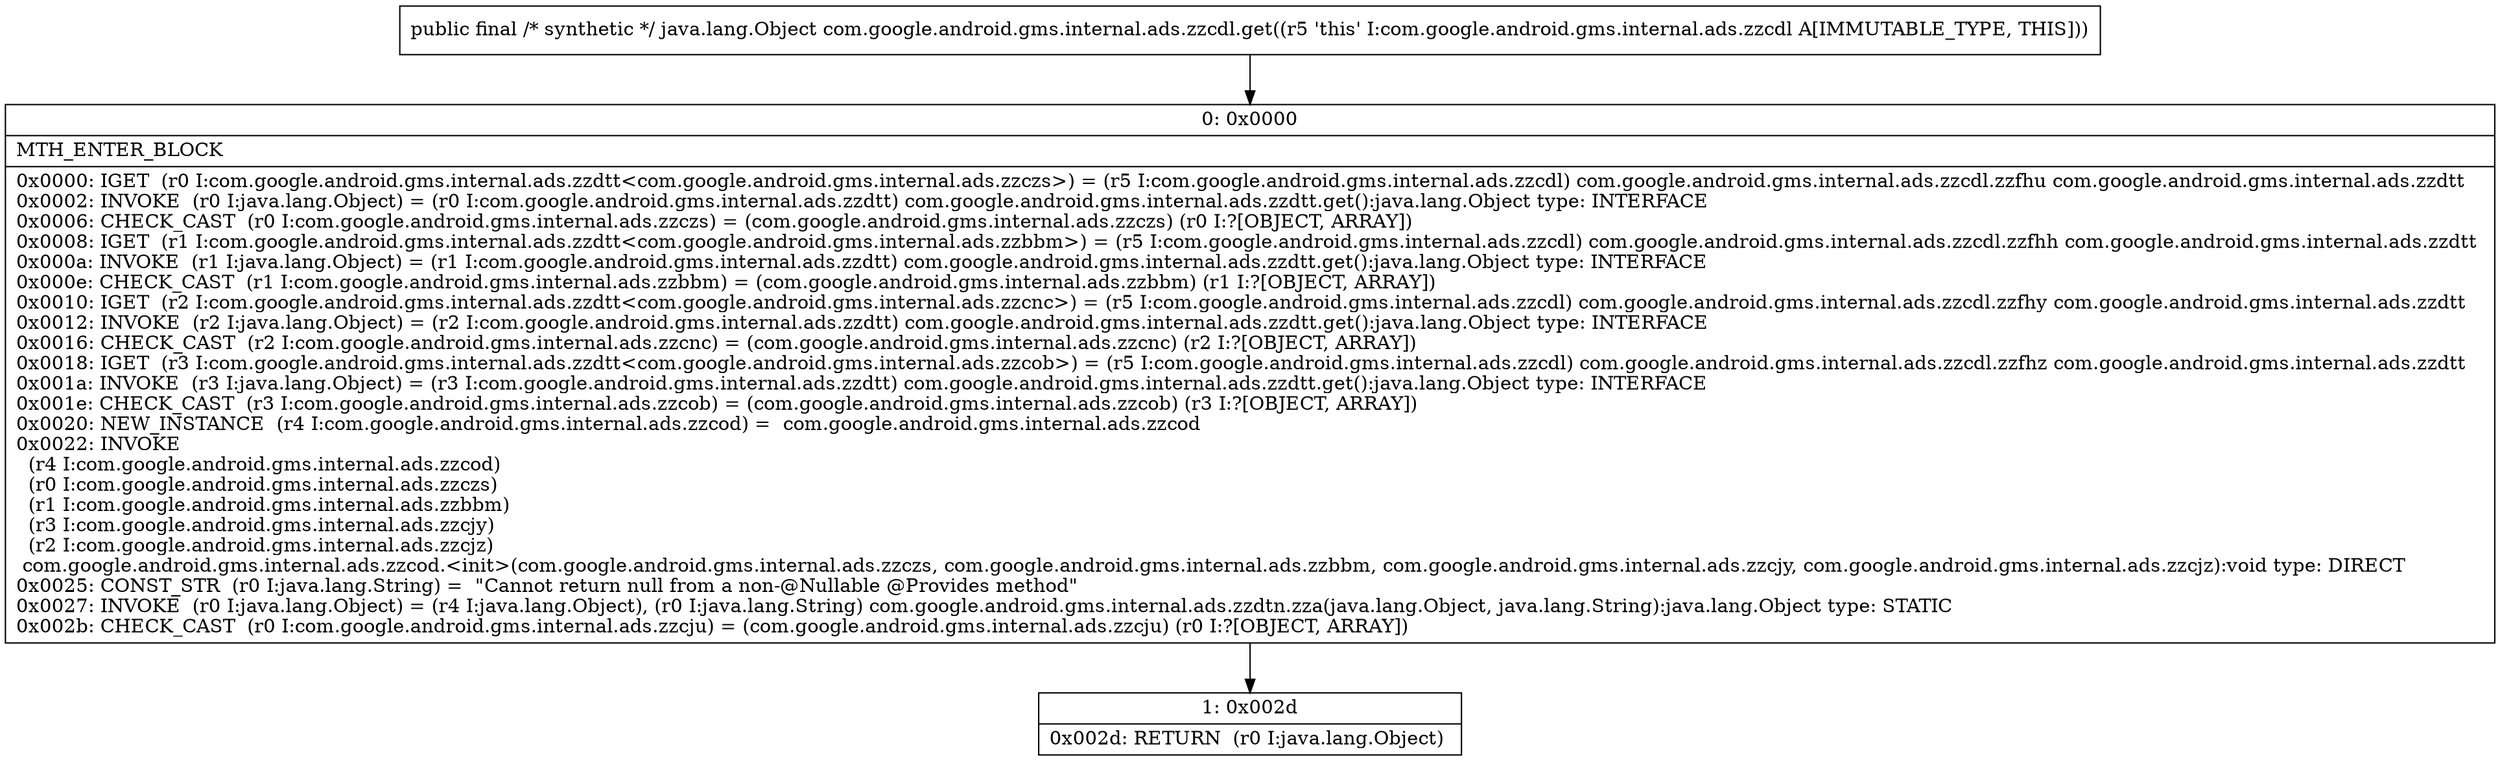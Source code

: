 digraph "CFG forcom.google.android.gms.internal.ads.zzcdl.get()Ljava\/lang\/Object;" {
Node_0 [shape=record,label="{0\:\ 0x0000|MTH_ENTER_BLOCK\l|0x0000: IGET  (r0 I:com.google.android.gms.internal.ads.zzdtt\<com.google.android.gms.internal.ads.zzczs\>) = (r5 I:com.google.android.gms.internal.ads.zzcdl) com.google.android.gms.internal.ads.zzcdl.zzfhu com.google.android.gms.internal.ads.zzdtt \l0x0002: INVOKE  (r0 I:java.lang.Object) = (r0 I:com.google.android.gms.internal.ads.zzdtt) com.google.android.gms.internal.ads.zzdtt.get():java.lang.Object type: INTERFACE \l0x0006: CHECK_CAST  (r0 I:com.google.android.gms.internal.ads.zzczs) = (com.google.android.gms.internal.ads.zzczs) (r0 I:?[OBJECT, ARRAY]) \l0x0008: IGET  (r1 I:com.google.android.gms.internal.ads.zzdtt\<com.google.android.gms.internal.ads.zzbbm\>) = (r5 I:com.google.android.gms.internal.ads.zzcdl) com.google.android.gms.internal.ads.zzcdl.zzfhh com.google.android.gms.internal.ads.zzdtt \l0x000a: INVOKE  (r1 I:java.lang.Object) = (r1 I:com.google.android.gms.internal.ads.zzdtt) com.google.android.gms.internal.ads.zzdtt.get():java.lang.Object type: INTERFACE \l0x000e: CHECK_CAST  (r1 I:com.google.android.gms.internal.ads.zzbbm) = (com.google.android.gms.internal.ads.zzbbm) (r1 I:?[OBJECT, ARRAY]) \l0x0010: IGET  (r2 I:com.google.android.gms.internal.ads.zzdtt\<com.google.android.gms.internal.ads.zzcnc\>) = (r5 I:com.google.android.gms.internal.ads.zzcdl) com.google.android.gms.internal.ads.zzcdl.zzfhy com.google.android.gms.internal.ads.zzdtt \l0x0012: INVOKE  (r2 I:java.lang.Object) = (r2 I:com.google.android.gms.internal.ads.zzdtt) com.google.android.gms.internal.ads.zzdtt.get():java.lang.Object type: INTERFACE \l0x0016: CHECK_CAST  (r2 I:com.google.android.gms.internal.ads.zzcnc) = (com.google.android.gms.internal.ads.zzcnc) (r2 I:?[OBJECT, ARRAY]) \l0x0018: IGET  (r3 I:com.google.android.gms.internal.ads.zzdtt\<com.google.android.gms.internal.ads.zzcob\>) = (r5 I:com.google.android.gms.internal.ads.zzcdl) com.google.android.gms.internal.ads.zzcdl.zzfhz com.google.android.gms.internal.ads.zzdtt \l0x001a: INVOKE  (r3 I:java.lang.Object) = (r3 I:com.google.android.gms.internal.ads.zzdtt) com.google.android.gms.internal.ads.zzdtt.get():java.lang.Object type: INTERFACE \l0x001e: CHECK_CAST  (r3 I:com.google.android.gms.internal.ads.zzcob) = (com.google.android.gms.internal.ads.zzcob) (r3 I:?[OBJECT, ARRAY]) \l0x0020: NEW_INSTANCE  (r4 I:com.google.android.gms.internal.ads.zzcod) =  com.google.android.gms.internal.ads.zzcod \l0x0022: INVOKE  \l  (r4 I:com.google.android.gms.internal.ads.zzcod)\l  (r0 I:com.google.android.gms.internal.ads.zzczs)\l  (r1 I:com.google.android.gms.internal.ads.zzbbm)\l  (r3 I:com.google.android.gms.internal.ads.zzcjy)\l  (r2 I:com.google.android.gms.internal.ads.zzcjz)\l com.google.android.gms.internal.ads.zzcod.\<init\>(com.google.android.gms.internal.ads.zzczs, com.google.android.gms.internal.ads.zzbbm, com.google.android.gms.internal.ads.zzcjy, com.google.android.gms.internal.ads.zzcjz):void type: DIRECT \l0x0025: CONST_STR  (r0 I:java.lang.String) =  \"Cannot return null from a non\-@Nullable @Provides method\" \l0x0027: INVOKE  (r0 I:java.lang.Object) = (r4 I:java.lang.Object), (r0 I:java.lang.String) com.google.android.gms.internal.ads.zzdtn.zza(java.lang.Object, java.lang.String):java.lang.Object type: STATIC \l0x002b: CHECK_CAST  (r0 I:com.google.android.gms.internal.ads.zzcju) = (com.google.android.gms.internal.ads.zzcju) (r0 I:?[OBJECT, ARRAY]) \l}"];
Node_1 [shape=record,label="{1\:\ 0x002d|0x002d: RETURN  (r0 I:java.lang.Object) \l}"];
MethodNode[shape=record,label="{public final \/* synthetic *\/ java.lang.Object com.google.android.gms.internal.ads.zzcdl.get((r5 'this' I:com.google.android.gms.internal.ads.zzcdl A[IMMUTABLE_TYPE, THIS])) }"];
MethodNode -> Node_0;
Node_0 -> Node_1;
}

